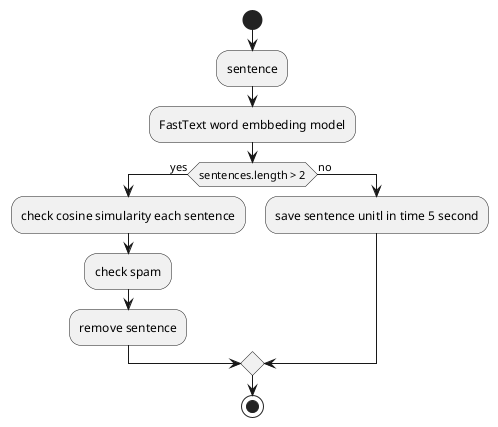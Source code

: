 @startuml

start
:sentence;
:FastText word embbeding model;
if (sentences.length > 2) then (yes)
	:check cosine simularity each sentence;
	:check spam;
	:remove sentence;
else (no)
:save sentence unitl in time 5 second;
endif
stop